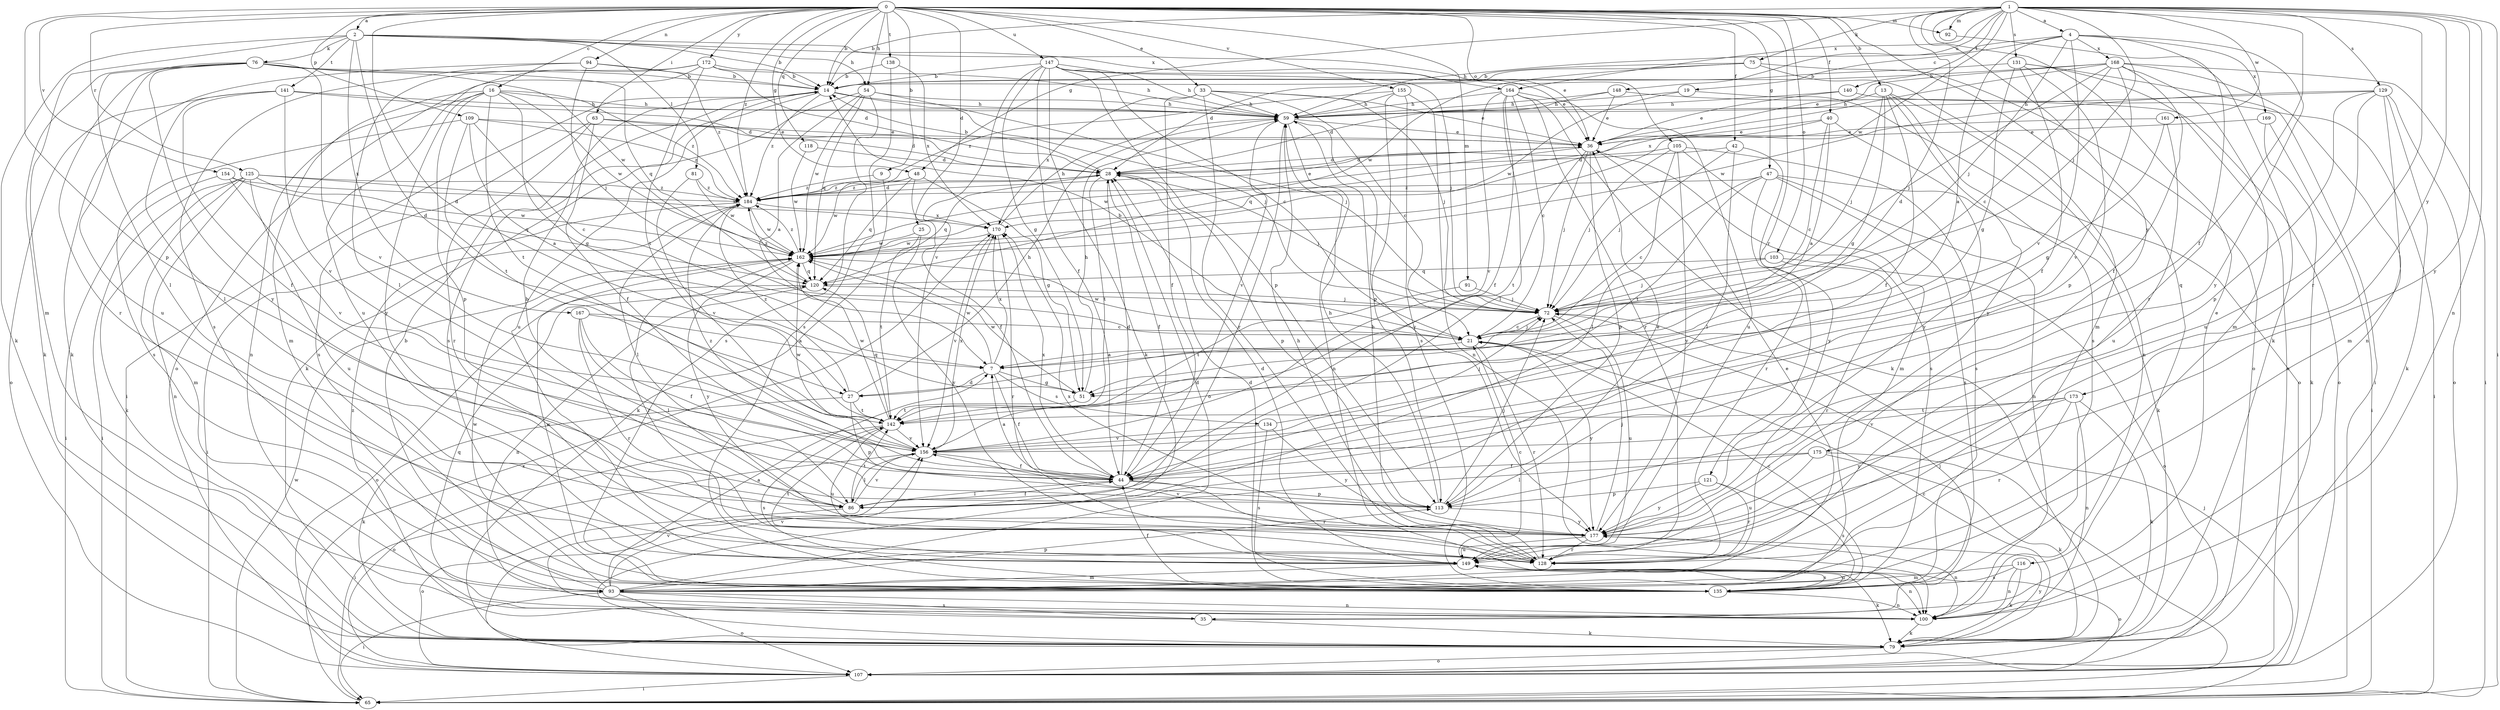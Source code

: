 strict digraph  {
0;
1;
2;
4;
7;
9;
13;
14;
16;
19;
21;
25;
27;
28;
33;
35;
36;
40;
42;
44;
47;
48;
51;
54;
59;
63;
65;
72;
75;
76;
79;
81;
86;
91;
92;
93;
94;
100;
103;
105;
107;
109;
113;
116;
118;
120;
121;
125;
128;
129;
131;
134;
135;
138;
140;
141;
142;
147;
148;
149;
154;
155;
156;
161;
162;
164;
167;
168;
169;
170;
172;
173;
175;
177;
184;
0 -> 2  [label=a];
0 -> 9  [label=b];
0 -> 13  [label=b];
0 -> 14  [label=b];
0 -> 16  [label=c];
0 -> 25  [label=d];
0 -> 27  [label=d];
0 -> 33  [label=e];
0 -> 40  [label=f];
0 -> 42  [label=f];
0 -> 47  [label=g];
0 -> 48  [label=g];
0 -> 54  [label=h];
0 -> 63  [label=i];
0 -> 91  [label=m];
0 -> 92  [label=m];
0 -> 94  [label=n];
0 -> 103  [label=o];
0 -> 105  [label=o];
0 -> 109  [label=p];
0 -> 113  [label=p];
0 -> 116  [label=q];
0 -> 118  [label=q];
0 -> 121  [label=r];
0 -> 125  [label=r];
0 -> 138  [label=t];
0 -> 147  [label=u];
0 -> 154  [label=v];
0 -> 155  [label=v];
0 -> 172  [label=y];
0 -> 184  [label=z];
1 -> 4  [label=a];
1 -> 14  [label=b];
1 -> 27  [label=d];
1 -> 35  [label=e];
1 -> 44  [label=f];
1 -> 48  [label=g];
1 -> 65  [label=i];
1 -> 72  [label=j];
1 -> 75  [label=k];
1 -> 92  [label=m];
1 -> 100  [label=n];
1 -> 128  [label=r];
1 -> 129  [label=s];
1 -> 131  [label=s];
1 -> 140  [label=t];
1 -> 148  [label=u];
1 -> 161  [label=w];
1 -> 162  [label=w];
1 -> 164  [label=x];
1 -> 173  [label=y];
1 -> 175  [label=y];
1 -> 177  [label=y];
2 -> 14  [label=b];
2 -> 27  [label=d];
2 -> 36  [label=e];
2 -> 54  [label=h];
2 -> 76  [label=k];
2 -> 79  [label=k];
2 -> 81  [label=l];
2 -> 93  [label=m];
2 -> 141  [label=t];
2 -> 164  [label=x];
2 -> 167  [label=x];
4 -> 7  [label=a];
4 -> 19  [label=c];
4 -> 59  [label=h];
4 -> 72  [label=j];
4 -> 79  [label=k];
4 -> 156  [label=v];
4 -> 168  [label=x];
4 -> 169  [label=x];
4 -> 177  [label=y];
7 -> 27  [label=d];
7 -> 44  [label=f];
7 -> 51  [label=g];
7 -> 134  [label=s];
7 -> 162  [label=w];
7 -> 170  [label=x];
9 -> 79  [label=k];
9 -> 184  [label=z];
13 -> 44  [label=f];
13 -> 51  [label=g];
13 -> 59  [label=h];
13 -> 72  [label=j];
13 -> 100  [label=n];
13 -> 135  [label=s];
13 -> 177  [label=y];
14 -> 59  [label=h];
14 -> 65  [label=i];
14 -> 72  [label=j];
14 -> 135  [label=s];
14 -> 149  [label=u];
14 -> 184  [label=z];
16 -> 51  [label=g];
16 -> 59  [label=h];
16 -> 93  [label=m];
16 -> 100  [label=n];
16 -> 113  [label=p];
16 -> 142  [label=t];
16 -> 162  [label=w];
16 -> 177  [label=y];
16 -> 184  [label=z];
19 -> 59  [label=h];
19 -> 107  [label=o];
19 -> 162  [label=w];
21 -> 7  [label=a];
21 -> 14  [label=b];
21 -> 72  [label=j];
21 -> 128  [label=r];
21 -> 162  [label=w];
21 -> 177  [label=y];
25 -> 142  [label=t];
25 -> 162  [label=w];
25 -> 177  [label=y];
27 -> 59  [label=h];
27 -> 79  [label=k];
27 -> 113  [label=p];
27 -> 142  [label=t];
27 -> 184  [label=z];
28 -> 14  [label=b];
28 -> 44  [label=f];
28 -> 72  [label=j];
28 -> 113  [label=p];
28 -> 120  [label=q];
28 -> 142  [label=t];
28 -> 184  [label=z];
33 -> 21  [label=c];
33 -> 36  [label=e];
33 -> 44  [label=f];
33 -> 59  [label=h];
33 -> 72  [label=j];
33 -> 128  [label=r];
33 -> 170  [label=x];
35 -> 72  [label=j];
35 -> 79  [label=k];
35 -> 156  [label=v];
35 -> 184  [label=z];
36 -> 28  [label=d];
36 -> 72  [label=j];
36 -> 113  [label=p];
36 -> 135  [label=s];
36 -> 142  [label=t];
36 -> 162  [label=w];
40 -> 7  [label=a];
40 -> 21  [label=c];
40 -> 36  [label=e];
40 -> 120  [label=q];
40 -> 177  [label=y];
42 -> 28  [label=d];
42 -> 72  [label=j];
42 -> 86  [label=l];
42 -> 177  [label=y];
44 -> 7  [label=a];
44 -> 28  [label=d];
44 -> 86  [label=l];
44 -> 113  [label=p];
44 -> 128  [label=r];
44 -> 170  [label=x];
44 -> 184  [label=z];
47 -> 21  [label=c];
47 -> 79  [label=k];
47 -> 100  [label=n];
47 -> 128  [label=r];
47 -> 135  [label=s];
47 -> 142  [label=t];
47 -> 184  [label=z];
48 -> 44  [label=f];
48 -> 51  [label=g];
48 -> 120  [label=q];
48 -> 162  [label=w];
48 -> 184  [label=z];
51 -> 59  [label=h];
51 -> 142  [label=t];
51 -> 162  [label=w];
54 -> 7  [label=a];
54 -> 59  [label=h];
54 -> 72  [label=j];
54 -> 79  [label=k];
54 -> 120  [label=q];
54 -> 135  [label=s];
54 -> 162  [label=w];
59 -> 36  [label=e];
59 -> 100  [label=n];
59 -> 107  [label=o];
59 -> 156  [label=v];
59 -> 177  [label=y];
63 -> 28  [label=d];
63 -> 36  [label=e];
63 -> 44  [label=f];
63 -> 128  [label=r];
63 -> 135  [label=s];
65 -> 72  [label=j];
65 -> 162  [label=w];
65 -> 170  [label=x];
72 -> 21  [label=c];
72 -> 149  [label=u];
75 -> 14  [label=b];
75 -> 28  [label=d];
75 -> 93  [label=m];
75 -> 107  [label=o];
75 -> 162  [label=w];
76 -> 14  [label=b];
76 -> 79  [label=k];
76 -> 86  [label=l];
76 -> 120  [label=q];
76 -> 128  [label=r];
76 -> 149  [label=u];
76 -> 156  [label=v];
76 -> 162  [label=w];
76 -> 177  [label=y];
79 -> 21  [label=c];
79 -> 107  [label=o];
79 -> 177  [label=y];
81 -> 156  [label=v];
81 -> 162  [label=w];
81 -> 184  [label=z];
86 -> 14  [label=b];
86 -> 44  [label=f];
86 -> 107  [label=o];
86 -> 142  [label=t];
86 -> 156  [label=v];
91 -> 72  [label=j];
91 -> 142  [label=t];
92 -> 128  [label=r];
93 -> 7  [label=a];
93 -> 14  [label=b];
93 -> 28  [label=d];
93 -> 36  [label=e];
93 -> 65  [label=i];
93 -> 100  [label=n];
93 -> 107  [label=o];
93 -> 113  [label=p];
93 -> 156  [label=v];
93 -> 162  [label=w];
93 -> 35  [label=s];
94 -> 14  [label=b];
94 -> 72  [label=j];
94 -> 79  [label=k];
94 -> 135  [label=s];
94 -> 184  [label=z];
100 -> 79  [label=k];
100 -> 120  [label=q];
103 -> 72  [label=j];
103 -> 107  [label=o];
103 -> 120  [label=q];
103 -> 128  [label=r];
105 -> 28  [label=d];
105 -> 72  [label=j];
105 -> 86  [label=l];
105 -> 93  [label=m];
105 -> 135  [label=s];
105 -> 177  [label=y];
107 -> 65  [label=i];
109 -> 7  [label=a];
109 -> 21  [label=c];
109 -> 36  [label=e];
109 -> 135  [label=s];
109 -> 142  [label=t];
109 -> 184  [label=z];
113 -> 36  [label=e];
113 -> 59  [label=h];
113 -> 72  [label=j];
113 -> 177  [label=y];
116 -> 79  [label=k];
116 -> 93  [label=m];
116 -> 100  [label=n];
116 -> 135  [label=s];
118 -> 28  [label=d];
118 -> 162  [label=w];
120 -> 72  [label=j];
120 -> 100  [label=n];
120 -> 107  [label=o];
120 -> 184  [label=z];
121 -> 113  [label=p];
121 -> 128  [label=r];
121 -> 135  [label=s];
121 -> 177  [label=y];
125 -> 65  [label=i];
125 -> 79  [label=k];
125 -> 93  [label=m];
125 -> 100  [label=n];
125 -> 149  [label=u];
125 -> 162  [label=w];
125 -> 170  [label=x];
125 -> 184  [label=z];
128 -> 59  [label=h];
128 -> 170  [label=x];
129 -> 59  [label=h];
129 -> 79  [label=k];
129 -> 93  [label=m];
129 -> 107  [label=o];
129 -> 113  [label=p];
129 -> 149  [label=u];
129 -> 162  [label=w];
131 -> 14  [label=b];
131 -> 44  [label=f];
131 -> 51  [label=g];
131 -> 65  [label=i];
131 -> 107  [label=o];
131 -> 113  [label=p];
134 -> 72  [label=j];
134 -> 135  [label=s];
134 -> 156  [label=v];
134 -> 177  [label=y];
135 -> 21  [label=c];
135 -> 28  [label=d];
135 -> 44  [label=f];
135 -> 100  [label=n];
135 -> 149  [label=u];
135 -> 162  [label=w];
138 -> 14  [label=b];
138 -> 135  [label=s];
138 -> 170  [label=x];
140 -> 36  [label=e];
140 -> 59  [label=h];
140 -> 65  [label=i];
141 -> 28  [label=d];
141 -> 44  [label=f];
141 -> 59  [label=h];
141 -> 86  [label=l];
141 -> 107  [label=o];
141 -> 156  [label=v];
142 -> 107  [label=o];
142 -> 120  [label=q];
142 -> 135  [label=s];
142 -> 149  [label=u];
142 -> 156  [label=v];
142 -> 162  [label=w];
147 -> 14  [label=b];
147 -> 21  [label=c];
147 -> 36  [label=e];
147 -> 44  [label=f];
147 -> 51  [label=g];
147 -> 59  [label=h];
147 -> 72  [label=j];
147 -> 79  [label=k];
147 -> 113  [label=p];
147 -> 156  [label=v];
148 -> 28  [label=d];
148 -> 36  [label=e];
148 -> 59  [label=h];
148 -> 107  [label=o];
149 -> 21  [label=c];
149 -> 28  [label=d];
149 -> 79  [label=k];
149 -> 93  [label=m];
149 -> 100  [label=n];
149 -> 107  [label=o];
149 -> 135  [label=s];
149 -> 142  [label=t];
154 -> 65  [label=i];
154 -> 120  [label=q];
154 -> 156  [label=v];
154 -> 184  [label=z];
155 -> 59  [label=h];
155 -> 100  [label=n];
155 -> 113  [label=p];
155 -> 135  [label=s];
155 -> 184  [label=z];
156 -> 44  [label=f];
156 -> 65  [label=i];
156 -> 86  [label=l];
156 -> 162  [label=w];
156 -> 170  [label=x];
161 -> 36  [label=e];
161 -> 51  [label=g];
161 -> 149  [label=u];
162 -> 120  [label=q];
162 -> 128  [label=r];
162 -> 177  [label=y];
162 -> 184  [label=z];
164 -> 21  [label=c];
164 -> 44  [label=f];
164 -> 59  [label=h];
164 -> 79  [label=k];
164 -> 86  [label=l];
164 -> 128  [label=r];
164 -> 149  [label=u];
164 -> 156  [label=v];
167 -> 7  [label=a];
167 -> 21  [label=c];
167 -> 44  [label=f];
167 -> 86  [label=l];
167 -> 128  [label=r];
168 -> 14  [label=b];
168 -> 21  [label=c];
168 -> 36  [label=e];
168 -> 44  [label=f];
168 -> 65  [label=i];
168 -> 72  [label=j];
168 -> 93  [label=m];
168 -> 100  [label=n];
168 -> 156  [label=v];
168 -> 170  [label=x];
169 -> 36  [label=e];
169 -> 65  [label=i];
169 -> 79  [label=k];
170 -> 59  [label=h];
170 -> 128  [label=r];
170 -> 156  [label=v];
170 -> 162  [label=w];
172 -> 14  [label=b];
172 -> 28  [label=d];
172 -> 59  [label=h];
172 -> 86  [label=l];
172 -> 107  [label=o];
172 -> 142  [label=t];
172 -> 149  [label=u];
173 -> 79  [label=k];
173 -> 100  [label=n];
173 -> 128  [label=r];
173 -> 142  [label=t];
173 -> 156  [label=v];
173 -> 177  [label=y];
175 -> 44  [label=f];
175 -> 65  [label=i];
175 -> 79  [label=k];
175 -> 86  [label=l];
175 -> 149  [label=u];
177 -> 59  [label=h];
177 -> 72  [label=j];
177 -> 100  [label=n];
177 -> 128  [label=r];
177 -> 149  [label=u];
177 -> 156  [label=v];
184 -> 28  [label=d];
184 -> 36  [label=e];
184 -> 65  [label=i];
184 -> 86  [label=l];
184 -> 162  [label=w];
184 -> 170  [label=x];
}
